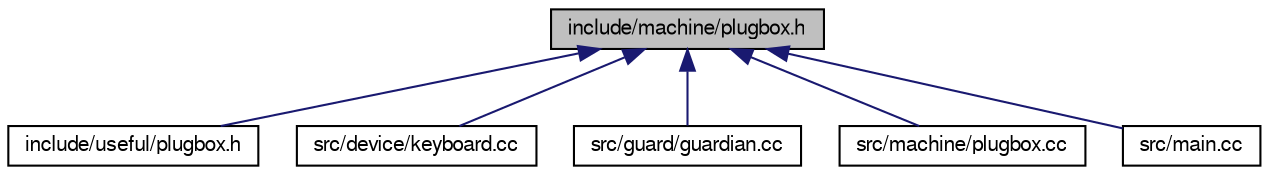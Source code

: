 digraph "include/machine/plugbox.h"
{
  bgcolor="transparent";
  edge [fontname="FreeSans",fontsize="10",labelfontname="FreeSans",labelfontsize="10"];
  node [fontname="FreeSans",fontsize="10",shape=record];
  Node1 [label="include/machine/plugbox.h",height=0.2,width=0.4,color="black", fillcolor="grey75", style="filled" fontcolor="black"];
  Node1 -> Node2 [dir="back",color="midnightblue",fontsize="10",style="solid",fontname="FreeSans"];
  Node2 [label="include/useful/plugbox.h",height=0.2,width=0.4,color="black",URL="$useful_2plugbox_8h.html"];
  Node1 -> Node3 [dir="back",color="midnightblue",fontsize="10",style="solid",fontname="FreeSans"];
  Node3 [label="src/device/keyboard.cc",height=0.2,width=0.4,color="black",URL="$keyboard_8cc.html"];
  Node1 -> Node4 [dir="back",color="midnightblue",fontsize="10",style="solid",fontname="FreeSans"];
  Node4 [label="src/guard/guardian.cc",height=0.2,width=0.4,color="black",URL="$guardian_8cc.html",tooltip="Interrupt-Behandlungsfunktionen."];
  Node1 -> Node5 [dir="back",color="midnightblue",fontsize="10",style="solid",fontname="FreeSans"];
  Node5 [label="src/machine/plugbox.cc",height=0.2,width=0.4,color="black",URL="$plugbox_8cc.html"];
  Node1 -> Node6 [dir="back",color="midnightblue",fontsize="10",style="solid",fontname="FreeSans"];
  Node6 [label="src/main.cc",height=0.2,width=0.4,color="black",URL="$main_8cc.html",tooltip="Grunddatei von OOStuBS."];
}
